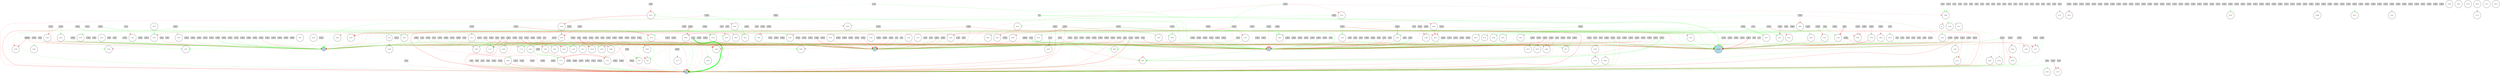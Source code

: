 digraph {
	node [fontsize=9 height=0.2 shape=circle width=0.2]
	x [fillcolor=lightgray shape=box style=filled]
	dx [fillcolor=lightgray shape=box style=filled]
	theta [fillcolor=lightgray shape=box style=filled]
	dtheta [fillcolor=lightgray shape=box style=filled]
	-5 [fillcolor=lightgray shape=box style=filled]
	-6 [fillcolor=lightgray shape=box style=filled]
	-7 [fillcolor=lightgray shape=box style=filled]
	-8 [fillcolor=lightgray shape=box style=filled]
	-9 [fillcolor=lightgray shape=box style=filled]
	-10 [fillcolor=lightgray shape=box style=filled]
	-11 [fillcolor=lightgray shape=box style=filled]
	-12 [fillcolor=lightgray shape=box style=filled]
	-13 [fillcolor=lightgray shape=box style=filled]
	-14 [fillcolor=lightgray shape=box style=filled]
	-15 [fillcolor=lightgray shape=box style=filled]
	-16 [fillcolor=lightgray shape=box style=filled]
	-17 [fillcolor=lightgray shape=box style=filled]
	-18 [fillcolor=lightgray shape=box style=filled]
	-19 [fillcolor=lightgray shape=box style=filled]
	-20 [fillcolor=lightgray shape=box style=filled]
	-21 [fillcolor=lightgray shape=box style=filled]
	-22 [fillcolor=lightgray shape=box style=filled]
	-23 [fillcolor=lightgray shape=box style=filled]
	-24 [fillcolor=lightgray shape=box style=filled]
	-25 [fillcolor=lightgray shape=box style=filled]
	-26 [fillcolor=lightgray shape=box style=filled]
	-27 [fillcolor=lightgray shape=box style=filled]
	-28 [fillcolor=lightgray shape=box style=filled]
	-29 [fillcolor=lightgray shape=box style=filled]
	-30 [fillcolor=lightgray shape=box style=filled]
	-31 [fillcolor=lightgray shape=box style=filled]
	-32 [fillcolor=lightgray shape=box style=filled]
	-33 [fillcolor=lightgray shape=box style=filled]
	-34 [fillcolor=lightgray shape=box style=filled]
	-35 [fillcolor=lightgray shape=box style=filled]
	-36 [fillcolor=lightgray shape=box style=filled]
	-37 [fillcolor=lightgray shape=box style=filled]
	-38 [fillcolor=lightgray shape=box style=filled]
	-39 [fillcolor=lightgray shape=box style=filled]
	-40 [fillcolor=lightgray shape=box style=filled]
	-41 [fillcolor=lightgray shape=box style=filled]
	-42 [fillcolor=lightgray shape=box style=filled]
	-43 [fillcolor=lightgray shape=box style=filled]
	-44 [fillcolor=lightgray shape=box style=filled]
	-45 [fillcolor=lightgray shape=box style=filled]
	-46 [fillcolor=lightgray shape=box style=filled]
	-47 [fillcolor=lightgray shape=box style=filled]
	-48 [fillcolor=lightgray shape=box style=filled]
	-49 [fillcolor=lightgray shape=box style=filled]
	-50 [fillcolor=lightgray shape=box style=filled]
	-51 [fillcolor=lightgray shape=box style=filled]
	-52 [fillcolor=lightgray shape=box style=filled]
	-53 [fillcolor=lightgray shape=box style=filled]
	-54 [fillcolor=lightgray shape=box style=filled]
	-55 [fillcolor=lightgray shape=box style=filled]
	-56 [fillcolor=lightgray shape=box style=filled]
	-57 [fillcolor=lightgray shape=box style=filled]
	-58 [fillcolor=lightgray shape=box style=filled]
	-59 [fillcolor=lightgray shape=box style=filled]
	-60 [fillcolor=lightgray shape=box style=filled]
	-61 [fillcolor=lightgray shape=box style=filled]
	-62 [fillcolor=lightgray shape=box style=filled]
	-63 [fillcolor=lightgray shape=box style=filled]
	-64 [fillcolor=lightgray shape=box style=filled]
	-65 [fillcolor=lightgray shape=box style=filled]
	-66 [fillcolor=lightgray shape=box style=filled]
	-67 [fillcolor=lightgray shape=box style=filled]
	-68 [fillcolor=lightgray shape=box style=filled]
	-69 [fillcolor=lightgray shape=box style=filled]
	-70 [fillcolor=lightgray shape=box style=filled]
	-71 [fillcolor=lightgray shape=box style=filled]
	-72 [fillcolor=lightgray shape=box style=filled]
	-73 [fillcolor=lightgray shape=box style=filled]
	-74 [fillcolor=lightgray shape=box style=filled]
	-75 [fillcolor=lightgray shape=box style=filled]
	-76 [fillcolor=lightgray shape=box style=filled]
	-77 [fillcolor=lightgray shape=box style=filled]
	-78 [fillcolor=lightgray shape=box style=filled]
	-79 [fillcolor=lightgray shape=box style=filled]
	-80 [fillcolor=lightgray shape=box style=filled]
	-81 [fillcolor=lightgray shape=box style=filled]
	-82 [fillcolor=lightgray shape=box style=filled]
	-83 [fillcolor=lightgray shape=box style=filled]
	-84 [fillcolor=lightgray shape=box style=filled]
	-85 [fillcolor=lightgray shape=box style=filled]
	-86 [fillcolor=lightgray shape=box style=filled]
	-87 [fillcolor=lightgray shape=box style=filled]
	-88 [fillcolor=lightgray shape=box style=filled]
	-89 [fillcolor=lightgray shape=box style=filled]
	-90 [fillcolor=lightgray shape=box style=filled]
	-91 [fillcolor=lightgray shape=box style=filled]
	-92 [fillcolor=lightgray shape=box style=filled]
	-93 [fillcolor=lightgray shape=box style=filled]
	-94 [fillcolor=lightgray shape=box style=filled]
	-95 [fillcolor=lightgray shape=box style=filled]
	-96 [fillcolor=lightgray shape=box style=filled]
	-97 [fillcolor=lightgray shape=box style=filled]
	-98 [fillcolor=lightgray shape=box style=filled]
	-99 [fillcolor=lightgray shape=box style=filled]
	-100 [fillcolor=lightgray shape=box style=filled]
	-101 [fillcolor=lightgray shape=box style=filled]
	-102 [fillcolor=lightgray shape=box style=filled]
	-103 [fillcolor=lightgray shape=box style=filled]
	-104 [fillcolor=lightgray shape=box style=filled]
	-105 [fillcolor=lightgray shape=box style=filled]
	-106 [fillcolor=lightgray shape=box style=filled]
	-107 [fillcolor=lightgray shape=box style=filled]
	-108 [fillcolor=lightgray shape=box style=filled]
	-109 [fillcolor=lightgray shape=box style=filled]
	-110 [fillcolor=lightgray shape=box style=filled]
	-111 [fillcolor=lightgray shape=box style=filled]
	-112 [fillcolor=lightgray shape=box style=filled]
	-113 [fillcolor=lightgray shape=box style=filled]
	-114 [fillcolor=lightgray shape=box style=filled]
	-115 [fillcolor=lightgray shape=box style=filled]
	-116 [fillcolor=lightgray shape=box style=filled]
	-117 [fillcolor=lightgray shape=box style=filled]
	-118 [fillcolor=lightgray shape=box style=filled]
	-119 [fillcolor=lightgray shape=box style=filled]
	-120 [fillcolor=lightgray shape=box style=filled]
	-121 [fillcolor=lightgray shape=box style=filled]
	-122 [fillcolor=lightgray shape=box style=filled]
	-123 [fillcolor=lightgray shape=box style=filled]
	-124 [fillcolor=lightgray shape=box style=filled]
	-125 [fillcolor=lightgray shape=box style=filled]
	-126 [fillcolor=lightgray shape=box style=filled]
	-127 [fillcolor=lightgray shape=box style=filled]
	-128 [fillcolor=lightgray shape=box style=filled]
	-129 [fillcolor=lightgray shape=box style=filled]
	-130 [fillcolor=lightgray shape=box style=filled]
	-131 [fillcolor=lightgray shape=box style=filled]
	-132 [fillcolor=lightgray shape=box style=filled]
	-133 [fillcolor=lightgray shape=box style=filled]
	-134 [fillcolor=lightgray shape=box style=filled]
	-135 [fillcolor=lightgray shape=box style=filled]
	-136 [fillcolor=lightgray shape=box style=filled]
	-137 [fillcolor=lightgray shape=box style=filled]
	-138 [fillcolor=lightgray shape=box style=filled]
	-139 [fillcolor=lightgray shape=box style=filled]
	-140 [fillcolor=lightgray shape=box style=filled]
	-141 [fillcolor=lightgray shape=box style=filled]
	-142 [fillcolor=lightgray shape=box style=filled]
	-143 [fillcolor=lightgray shape=box style=filled]
	-144 [fillcolor=lightgray shape=box style=filled]
	-145 [fillcolor=lightgray shape=box style=filled]
	-146 [fillcolor=lightgray shape=box style=filled]
	-147 [fillcolor=lightgray shape=box style=filled]
	-148 [fillcolor=lightgray shape=box style=filled]
	-149 [fillcolor=lightgray shape=box style=filled]
	-150 [fillcolor=lightgray shape=box style=filled]
	-151 [fillcolor=lightgray shape=box style=filled]
	-152 [fillcolor=lightgray shape=box style=filled]
	-153 [fillcolor=lightgray shape=box style=filled]
	-154 [fillcolor=lightgray shape=box style=filled]
	-155 [fillcolor=lightgray shape=box style=filled]
	-156 [fillcolor=lightgray shape=box style=filled]
	-157 [fillcolor=lightgray shape=box style=filled]
	-158 [fillcolor=lightgray shape=box style=filled]
	-159 [fillcolor=lightgray shape=box style=filled]
	-160 [fillcolor=lightgray shape=box style=filled]
	-161 [fillcolor=lightgray shape=box style=filled]
	-162 [fillcolor=lightgray shape=box style=filled]
	-163 [fillcolor=lightgray shape=box style=filled]
	-164 [fillcolor=lightgray shape=box style=filled]
	-165 [fillcolor=lightgray shape=box style=filled]
	-166 [fillcolor=lightgray shape=box style=filled]
	-167 [fillcolor=lightgray shape=box style=filled]
	-168 [fillcolor=lightgray shape=box style=filled]
	-169 [fillcolor=lightgray shape=box style=filled]
	-170 [fillcolor=lightgray shape=box style=filled]
	-171 [fillcolor=lightgray shape=box style=filled]
	-172 [fillcolor=lightgray shape=box style=filled]
	-173 [fillcolor=lightgray shape=box style=filled]
	-174 [fillcolor=lightgray shape=box style=filled]
	-175 [fillcolor=lightgray shape=box style=filled]
	-176 [fillcolor=lightgray shape=box style=filled]
	-177 [fillcolor=lightgray shape=box style=filled]
	-178 [fillcolor=lightgray shape=box style=filled]
	-179 [fillcolor=lightgray shape=box style=filled]
	-180 [fillcolor=lightgray shape=box style=filled]
	-181 [fillcolor=lightgray shape=box style=filled]
	-182 [fillcolor=lightgray shape=box style=filled]
	-183 [fillcolor=lightgray shape=box style=filled]
	-184 [fillcolor=lightgray shape=box style=filled]
	-185 [fillcolor=lightgray shape=box style=filled]
	-186 [fillcolor=lightgray shape=box style=filled]
	-187 [fillcolor=lightgray shape=box style=filled]
	-188 [fillcolor=lightgray shape=box style=filled]
	-189 [fillcolor=lightgray shape=box style=filled]
	-190 [fillcolor=lightgray shape=box style=filled]
	-191 [fillcolor=lightgray shape=box style=filled]
	-192 [fillcolor=lightgray shape=box style=filled]
	-193 [fillcolor=lightgray shape=box style=filled]
	-194 [fillcolor=lightgray shape=box style=filled]
	-195 [fillcolor=lightgray shape=box style=filled]
	-196 [fillcolor=lightgray shape=box style=filled]
	-197 [fillcolor=lightgray shape=box style=filled]
	-198 [fillcolor=lightgray shape=box style=filled]
	-199 [fillcolor=lightgray shape=box style=filled]
	-200 [fillcolor=lightgray shape=box style=filled]
	-201 [fillcolor=lightgray shape=box style=filled]
	-202 [fillcolor=lightgray shape=box style=filled]
	-203 [fillcolor=lightgray shape=box style=filled]
	-204 [fillcolor=lightgray shape=box style=filled]
	-205 [fillcolor=lightgray shape=box style=filled]
	-206 [fillcolor=lightgray shape=box style=filled]
	-207 [fillcolor=lightgray shape=box style=filled]
	-208 [fillcolor=lightgray shape=box style=filled]
	-209 [fillcolor=lightgray shape=box style=filled]
	-210 [fillcolor=lightgray shape=box style=filled]
	-211 [fillcolor=lightgray shape=box style=filled]
	-212 [fillcolor=lightgray shape=box style=filled]
	-213 [fillcolor=lightgray shape=box style=filled]
	-214 [fillcolor=lightgray shape=box style=filled]
	-215 [fillcolor=lightgray shape=box style=filled]
	-216 [fillcolor=lightgray shape=box style=filled]
	-217 [fillcolor=lightgray shape=box style=filled]
	-218 [fillcolor=lightgray shape=box style=filled]
	-219 [fillcolor=lightgray shape=box style=filled]
	-220 [fillcolor=lightgray shape=box style=filled]
	-221 [fillcolor=lightgray shape=box style=filled]
	-222 [fillcolor=lightgray shape=box style=filled]
	-223 [fillcolor=lightgray shape=box style=filled]
	-224 [fillcolor=lightgray shape=box style=filled]
	-225 [fillcolor=lightgray shape=box style=filled]
	-226 [fillcolor=lightgray shape=box style=filled]
	-227 [fillcolor=lightgray shape=box style=filled]
	-228 [fillcolor=lightgray shape=box style=filled]
	-229 [fillcolor=lightgray shape=box style=filled]
	-230 [fillcolor=lightgray shape=box style=filled]
	-231 [fillcolor=lightgray shape=box style=filled]
	-232 [fillcolor=lightgray shape=box style=filled]
	-233 [fillcolor=lightgray shape=box style=filled]
	-234 [fillcolor=lightgray shape=box style=filled]
	-235 [fillcolor=lightgray shape=box style=filled]
	-236 [fillcolor=lightgray shape=box style=filled]
	-237 [fillcolor=lightgray shape=box style=filled]
	-238 [fillcolor=lightgray shape=box style=filled]
	-239 [fillcolor=lightgray shape=box style=filled]
	-240 [fillcolor=lightgray shape=box style=filled]
	-241 [fillcolor=lightgray shape=box style=filled]
	-242 [fillcolor=lightgray shape=box style=filled]
	-243 [fillcolor=lightgray shape=box style=filled]
	-244 [fillcolor=lightgray shape=box style=filled]
	-245 [fillcolor=lightgray shape=box style=filled]
	-246 [fillcolor=lightgray shape=box style=filled]
	-247 [fillcolor=lightgray shape=box style=filled]
	-248 [fillcolor=lightgray shape=box style=filled]
	-249 [fillcolor=lightgray shape=box style=filled]
	-250 [fillcolor=lightgray shape=box style=filled]
	-251 [fillcolor=lightgray shape=box style=filled]
	-252 [fillcolor=lightgray shape=box style=filled]
	-253 [fillcolor=lightgray shape=box style=filled]
	-254 [fillcolor=lightgray shape=box style=filled]
	-255 [fillcolor=lightgray shape=box style=filled]
	-256 [fillcolor=lightgray shape=box style=filled]
	-257 [fillcolor=lightgray shape=box style=filled]
	-258 [fillcolor=lightgray shape=box style=filled]
	-259 [fillcolor=lightgray shape=box style=filled]
	-260 [fillcolor=lightgray shape=box style=filled]
	-261 [fillcolor=lightgray shape=box style=filled]
	-262 [fillcolor=lightgray shape=box style=filled]
	-263 [fillcolor=lightgray shape=box style=filled]
	-264 [fillcolor=lightgray shape=box style=filled]
	-265 [fillcolor=lightgray shape=box style=filled]
	-266 [fillcolor=lightgray shape=box style=filled]
	-267 [fillcolor=lightgray shape=box style=filled]
	-268 [fillcolor=lightgray shape=box style=filled]
	-269 [fillcolor=lightgray shape=box style=filled]
	-270 [fillcolor=lightgray shape=box style=filled]
	-271 [fillcolor=lightgray shape=box style=filled]
	-272 [fillcolor=lightgray shape=box style=filled]
	-273 [fillcolor=lightgray shape=box style=filled]
	-274 [fillcolor=lightgray shape=box style=filled]
	-275 [fillcolor=lightgray shape=box style=filled]
	-276 [fillcolor=lightgray shape=box style=filled]
	-277 [fillcolor=lightgray shape=box style=filled]
	-278 [fillcolor=lightgray shape=box style=filled]
	-279 [fillcolor=lightgray shape=box style=filled]
	-280 [fillcolor=lightgray shape=box style=filled]
	-281 [fillcolor=lightgray shape=box style=filled]
	-282 [fillcolor=lightgray shape=box style=filled]
	-283 [fillcolor=lightgray shape=box style=filled]
	-284 [fillcolor=lightgray shape=box style=filled]
	-285 [fillcolor=lightgray shape=box style=filled]
	-286 [fillcolor=lightgray shape=box style=filled]
	-287 [fillcolor=lightgray shape=box style=filled]
	-288 [fillcolor=lightgray shape=box style=filled]
	-289 [fillcolor=lightgray shape=box style=filled]
	-290 [fillcolor=lightgray shape=box style=filled]
	-291 [fillcolor=lightgray shape=box style=filled]
	-292 [fillcolor=lightgray shape=box style=filled]
	-293 [fillcolor=lightgray shape=box style=filled]
	-294 [fillcolor=lightgray shape=box style=filled]
	-295 [fillcolor=lightgray shape=box style=filled]
	-296 [fillcolor=lightgray shape=box style=filled]
	-297 [fillcolor=lightgray shape=box style=filled]
	-298 [fillcolor=lightgray shape=box style=filled]
	-299 [fillcolor=lightgray shape=box style=filled]
	-300 [fillcolor=lightgray shape=box style=filled]
	-301 [fillcolor=lightgray shape=box style=filled]
	-302 [fillcolor=lightgray shape=box style=filled]
	-303 [fillcolor=lightgray shape=box style=filled]
	-304 [fillcolor=lightgray shape=box style=filled]
	-305 [fillcolor=lightgray shape=box style=filled]
	-306 [fillcolor=lightgray shape=box style=filled]
	-307 [fillcolor=lightgray shape=box style=filled]
	-308 [fillcolor=lightgray shape=box style=filled]
	-309 [fillcolor=lightgray shape=box style=filled]
	-310 [fillcolor=lightgray shape=box style=filled]
	-311 [fillcolor=lightgray shape=box style=filled]
	-312 [fillcolor=lightgray shape=box style=filled]
	-313 [fillcolor=lightgray shape=box style=filled]
	-314 [fillcolor=lightgray shape=box style=filled]
	-315 [fillcolor=lightgray shape=box style=filled]
	-316 [fillcolor=lightgray shape=box style=filled]
	-317 [fillcolor=lightgray shape=box style=filled]
	-318 [fillcolor=lightgray shape=box style=filled]
	-319 [fillcolor=lightgray shape=box style=filled]
	-320 [fillcolor=lightgray shape=box style=filled]
	-321 [fillcolor=lightgray shape=box style=filled]
	-322 [fillcolor=lightgray shape=box style=filled]
	-323 [fillcolor=lightgray shape=box style=filled]
	-324 [fillcolor=lightgray shape=box style=filled]
	-325 [fillcolor=lightgray shape=box style=filled]
	-326 [fillcolor=lightgray shape=box style=filled]
	-327 [fillcolor=lightgray shape=box style=filled]
	-328 [fillcolor=lightgray shape=box style=filled]
	-329 [fillcolor=lightgray shape=box style=filled]
	-330 [fillcolor=lightgray shape=box style=filled]
	-331 [fillcolor=lightgray shape=box style=filled]
	-332 [fillcolor=lightgray shape=box style=filled]
	-333 [fillcolor=lightgray shape=box style=filled]
	-334 [fillcolor=lightgray shape=box style=filled]
	-335 [fillcolor=lightgray shape=box style=filled]
	-336 [fillcolor=lightgray shape=box style=filled]
	-337 [fillcolor=lightgray shape=box style=filled]
	-338 [fillcolor=lightgray shape=box style=filled]
	-339 [fillcolor=lightgray shape=box style=filled]
	-340 [fillcolor=lightgray shape=box style=filled]
	-341 [fillcolor=lightgray shape=box style=filled]
	-342 [fillcolor=lightgray shape=box style=filled]
	-343 [fillcolor=lightgray shape=box style=filled]
	-344 [fillcolor=lightgray shape=box style=filled]
	-345 [fillcolor=lightgray shape=box style=filled]
	-346 [fillcolor=lightgray shape=box style=filled]
	-347 [fillcolor=lightgray shape=box style=filled]
	-348 [fillcolor=lightgray shape=box style=filled]
	-349 [fillcolor=lightgray shape=box style=filled]
	-350 [fillcolor=lightgray shape=box style=filled]
	-351 [fillcolor=lightgray shape=box style=filled]
	-352 [fillcolor=lightgray shape=box style=filled]
	-353 [fillcolor=lightgray shape=box style=filled]
	-354 [fillcolor=lightgray shape=box style=filled]
	-355 [fillcolor=lightgray shape=box style=filled]
	-356 [fillcolor=lightgray shape=box style=filled]
	-357 [fillcolor=lightgray shape=box style=filled]
	-358 [fillcolor=lightgray shape=box style=filled]
	-359 [fillcolor=lightgray shape=box style=filled]
	-360 [fillcolor=lightgray shape=box style=filled]
	-361 [fillcolor=lightgray shape=box style=filled]
	-362 [fillcolor=lightgray shape=box style=filled]
	-363 [fillcolor=lightgray shape=box style=filled]
	-364 [fillcolor=lightgray shape=box style=filled]
	control [fillcolor=lightblue style=filled]
	1 [fillcolor=lightblue style=filled]
	2 [fillcolor=lightblue style=filled]
	3 [fillcolor=lightblue style=filled]
	4 [fillcolor=lightblue style=filled]
	6145 [fillcolor=white style=filled]
	19976 [fillcolor=white style=filled]
	21000 [fillcolor=white style=filled]
	27660 [fillcolor=white style=filled]
	15377 [fillcolor=white style=filled]
	12821 [fillcolor=white style=filled]
	18461 [fillcolor=white style=filled]
	14367 [fillcolor=white style=filled]
	22048 [fillcolor=white style=filled]
	23074 [fillcolor=white style=filled]
	24610 [fillcolor=white style=filled]
	20517 [fillcolor=white style=filled]
	12843 [fillcolor=white style=filled]
	18475 [fillcolor=white style=filled]
	25644 [fillcolor=white style=filled]
	26161 [fillcolor=white style=filled]
	22066 [fillcolor=white style=filled]
	53 [fillcolor=white style=filled]
	10806 [fillcolor=white style=filled]
	25666 [fillcolor=white style=filled]
	21575 [fillcolor=white style=filled]
	15948 [fillcolor=white style=filled]
	10829 [fillcolor=white style=filled]
	19534 [fillcolor=white style=filled]
	25169 [fillcolor=white style=filled]
	22616 [fillcolor=white style=filled]
	28763 [fillcolor=white style=filled]
	9308 [fillcolor=white style=filled]
	12382 [fillcolor=white style=filled]
	13408 [fillcolor=white style=filled]
	11882 [fillcolor=white style=filled]
	27754 [fillcolor=white style=filled]
	14957 [fillcolor=white style=filled]
	28788 [fillcolor=white style=filled]
	19065 [fillcolor=white style=filled]
	25220 [fillcolor=white style=filled]
	27800 [fillcolor=white style=filled]
	21657 [fillcolor=white style=filled]
	28825 [fillcolor=white style=filled]
	20638 [fillcolor=white style=filled]
	28320 [fillcolor=white style=filled]
	27298 [fillcolor=white style=filled]
	22188 [fillcolor=white style=filled]
	11437 [fillcolor=white style=filled]
	21676 [fillcolor=white style=filled]
	13494 [fillcolor=white style=filled]
	23741 [fillcolor=white style=filled]
	25798 [fillcolor=white style=filled]
	17612 [fillcolor=white style=filled]
	24780 [fillcolor=white style=filled]
	28891 [fillcolor=white style=filled]
	25820 [fillcolor=white style=filled]
	25309 [fillcolor=white style=filled]
	23263 [fillcolor=white style=filled]
	16611 [fillcolor=white style=filled]
	29933 [fillcolor=white style=filled]
	28400 [fillcolor=white style=filled]
	23796 [fillcolor=white style=filled]
	15605 [fillcolor=white style=filled]
	16631 [fillcolor=white style=filled]
	15097 [fillcolor=white style=filled]
	27900 [fillcolor=white style=filled]
	25341 [fillcolor=white style=filled]
	18174 [fillcolor=white style=filled]
	24322 [fillcolor=white style=filled]
	8969 [fillcolor=white style=filled]
	3347 [fillcolor=white style=filled]
	27928 [fillcolor=white style=filled]
	23321 [fillcolor=white style=filled]
	26395 [fillcolor=white style=filled]
	24863 [fillcolor=white style=filled]
	23332 [fillcolor=white style=filled]
	26407 [fillcolor=white style=filled]
	25385 [fillcolor=white style=filled]
	18219 [fillcolor=white style=filled]
	29995 [fillcolor=white style=filled]
	12081 [fillcolor=white style=filled]
	20794 [fillcolor=white style=filled]
	17725 [fillcolor=white style=filled]
	18752 [fillcolor=white style=filled]
	21315 [fillcolor=white style=filled]
	22343 [fillcolor=white style=filled]
	21833 [fillcolor=white style=filled]
	11595 [fillcolor=white style=filled]
	30030 [fillcolor=white style=filled]
	30543 [fillcolor=white style=filled]
	10581 [fillcolor=white style=filled]
	16213 [fillcolor=white style=filled]
	29525 [fillcolor=white style=filled]
	26968 [fillcolor=white style=filled]
	20326 [fillcolor=white style=filled]
	23911 [fillcolor=white style=filled]
	28158 [fillcolor=white style=filled]
	8044 [fillcolor=white style=filled]
	13680 [fillcolor=white style=filled]
	29042 [fillcolor=white style=filled]
	14707 [fillcolor=white style=filled]
	21369 [fillcolor=white style=filled]
	24443 [fillcolor=white style=filled]
	22399 [fillcolor=white style=filled]
	22913 [fillcolor=white style=filled]
	2437 [fillcolor=white style=filled]
	10632 [fillcolor=white style=filled]
	30604 [fillcolor=white style=filled]
	21397 [fillcolor=white style=filled]
	30203 [fillcolor=white style=filled]
	27035 [fillcolor=white style=filled]
	8100 [fillcolor=white style=filled]
	26020 [fillcolor=white style=filled]
	16294 [fillcolor=white style=filled]
	27557 [fillcolor=white style=filled]
	23464 [fillcolor=white style=filled]
	18860 [fillcolor=white style=filled]
	23985 [fillcolor=white style=filled]
	23476 [fillcolor=white style=filled]
	25015 [fillcolor=white style=filled]
	19397 [fillcolor=white style=filled]
	19914 [fillcolor=white style=filled]
	27596 [fillcolor=white style=filled]
	13270 [fillcolor=white style=filled]
	17879 [fillcolor=white style=filled]
	18400 [fillcolor=white style=filled]
	24546 [fillcolor=white style=filled]
	28653 [fillcolor=white style=filled]
	17907 [fillcolor=white style=filled]
	20469 [fillcolor=white style=filled]
	26102 [fillcolor=white style=filled]
	12281 [fillcolor=white style=filled]
	10746 [fillcolor=white style=filled]
	14843 [fillcolor=white style=filled]
	8702 [fillcolor=white style=filled]
	-263 -> 2 [color=green penwidth=0.33324542460874973 style=solid]
	-10 -> 3 [color=green penwidth=5.526359912038162 style=solid]
	-60 -> control [color=red penwidth=0.17758119139523812 style=solid]
	-139 -> 3 [color=red penwidth=0.6519234627578026 style=solid]
	-128 -> 4 [color=green penwidth=0.8441590522806887 style=solid]
	-49 -> control [color=red penwidth=0.16666659452699034 style=solid]
	-31 -> 1 [color=green penwidth=0.24169545773060291 style=solid]
	-233 -> 2 [color=red penwidth=0.11977563453494029 style=solid]
	x -> control [color=green penwidth=1.0414608096108855 style=solid]
	-313 -> control [color=green penwidth=0.6047509831221479 style=solid]
	-260 -> 3 [color=green penwidth=0.7423066865325928 style=solid]
	-329 -> 4 [color=green penwidth=0.20873395592125454 style=solid]
	-99 -> 2 [color=red penwidth=0.7798978515924778 style=solid]
	-53 -> 4 [color=red penwidth=0.1409574618880729 style=solid]
	-274 -> 3 [color=red penwidth=0.14076936273714463 style=solid]
	-327 -> 4 [color=green penwidth=0.3609421747255047 style=solid]
	-221 -> 3 [color=red penwidth=0.7290404819764312 style=solid]
	-9 -> control [color=green penwidth=0.1405201569493278 style=solid]
	-249 -> 1 [color=green penwidth=0.17076631815332066 style=solid]
	-190 -> control [color=red penwidth=0.6889643211013267 style=solid]
	-295 -> 2 [color=red penwidth=0.1683206756004553 style=solid]
	-324 -> 2 [color=green penwidth=0.4874030413690964 style=solid]
	-184 -> 2 [color=green penwidth=0.3252887254335508 style=solid]
	-344 -> 4 [color=green penwidth=0.11696781328409468 style=solid]
	-248 -> 1 [color=green penwidth=0.6406245349349192 style=solid]
	-119 -> control [color=red penwidth=0.8212491505719086 style=solid]
	-112 -> 4 [color=red penwidth=0.13549385574806883 style=solid]
	-106 -> 3 [color=red penwidth=0.3968753896091487 style=solid]
	-358 -> 3 [color=green penwidth=0.15559783013531214 style=solid]
	-193 -> 2 [color=green penwidth=0.1390085668059472 style=solid]
	-45 -> control [color=green penwidth=0.2962645033572599 style=solid]
	-168 -> control [color=green penwidth=0.24050874696052996 style=solid]
	-62 -> 4 [color=red penwidth=0.2876640773089459 style=solid]
	-176 -> 3 [color=green penwidth=0.2786982257629149 style=solid]
	-17 -> 4 [color=red penwidth=0.2975371258225175 style=solid]
	-135 -> control [color=green penwidth=0.5308761809416034 style=solid]
	-23 -> 1 [color=red penwidth=0.1881430775283496 style=solid]
	-353 -> 1 [color=red penwidth=0.20823243541835612 style=solid]
	-292 -> 3 [color=red penwidth=0.18565437661286843 style=solid]
	-117 -> 1 [color=green penwidth=0.14867542625172386 style=solid]
	-76 -> 1 [color=red penwidth=0.3700717206283244 style=solid]
	-195 -> 3 [color=red penwidth=0.4003112408595214 style=solid]
	-89 -> 2 [color=green penwidth=0.33171769636442994 style=solid]
	-55 -> 2 [color=green penwidth=0.16678244153490823 style=solid]
	-210 -> 3 [color=red penwidth=0.23539984140240874 style=solid]
	-17 -> control [color=green penwidth=0.2535011626660543 style=solid]
	-120 -> 3 [color=green penwidth=0.5776826361967091 style=solid]
	-6 -> 4 [color=green penwidth=0.6340944766958234 style=solid]
	-181 -> control [color=green penwidth=0.37610428616302005 style=solid]
	-282 -> 4 [color=green penwidth=0.43580382827261066 style=solid]
	-114 -> control [color=red penwidth=0.6271595677640387 style=solid]
	dtheta -> 1 [color=red penwidth=0.6712696616361493 style=solid]
	-314 -> control [color=red penwidth=0.16702099800163356 style=solid]
	-258 -> 4 [color=green penwidth=0.8233869788281863 style=solid]
	-7 -> control [color=red penwidth=0.5141201974106149 style=solid]
	-197 -> 2 [color=green penwidth=1.2711824832247394 style=solid]
	-243 -> 3 [color=red penwidth=0.860388408797283 style=solid]
	-172 -> 1 [color=green penwidth=0.7140764017737719 style=solid]
	-122 -> 2 [color=red penwidth=0.15958611740853448 style=solid]
	-252 -> 1 [color=green penwidth=0.1602848607466853 style=solid]
	-272 -> 1 [color=red penwidth=0.11683242975176288 style=solid]
	-239 -> 4 [color=green penwidth=0.20004789671976364 style=solid]
	-113 -> 3 [color=red penwidth=0.7094981651005579 style=solid]
	-222 -> 2 [color=red penwidth=0.9343981994188534 style=solid]
	-188 -> 1 [color=green penwidth=0.37571840216262165 style=solid]
	-307 -> 2 [color=green penwidth=0.4364076037415294 style=solid]
	-233 -> control [color=green penwidth=0.216870392195615 style=solid]
	-63 -> 2 [color=green penwidth=0.3507204713857547 style=solid]
	-130 -> 3 [color=red penwidth=0.33651116362359945 style=solid]
	-314 -> 2 [color=red penwidth=0.49772520819890487 style=solid]
	-340 -> 1 [color=red penwidth=0.11534645587940728 style=solid]
	dx -> control [color=green penwidth=0.12607185386093572 style=solid]
	-160 -> 2 [color=red penwidth=0.15379100750510646 style=solid]
	-234 -> 2 [color=red penwidth=0.3908791581513035 style=solid]
	-27 -> 2 [color=red penwidth=0.23892394144980802 style=solid]
	-208 -> 4 [color=green penwidth=0.19665601667853383 style=solid]
	-309 -> 1 [color=green penwidth=0.6074426180062843 style=solid]
	-345 -> 3 [color=green penwidth=0.2657935872692715 style=solid]
	-10 -> 2 [color=red penwidth=0.1681769436308121 style=solid]
	-128 -> control [color=green penwidth=0.17034611646538436 style=solid]
	-54 -> 2 [color=green penwidth=0.5619199207770286 style=solid]
	-95 -> 3 [color=red penwidth=0.5395974944999284 style=solid]
	-346 -> control [color=green penwidth=0.11456720576834961 style=solid]
	-144 -> 3 [color=red penwidth=0.12695130595100174 style=solid]
	-212 -> 1 [color=green penwidth=0.4419256048961906 style=solid]
	-153 -> 1 [color=red penwidth=0.20021293114652322 style=solid]
	-351 -> 3 [color=red penwidth=0.7980433721600058 style=solid]
	-308 -> 2 [color=green penwidth=0.30134174265990044 style=solid]
	-55 -> control [color=green penwidth=0.33513706635464635 style=solid]
	-68 -> 1 [color=green penwidth=0.143399874233467 style=solid]
	-209 -> 4 [color=green penwidth=0.34848804470349937 style=solid]
	-150 -> 1 [color=red penwidth=0.5390483612581922 style=solid]
	-253 -> 2 [color=red penwidth=0.5557276548776655 style=solid]
	-294 -> 1 [color=green penwidth=0.17411301165394125 style=solid]
	-111 -> 2 [color=green penwidth=0.42141915345121117 style=solid]
	-235 -> 2 [color=green penwidth=0.5770813983566484 style=solid]
	-149 -> 2 [color=green penwidth=0.15293832257997433 style=solid]
	-194 -> control [color=green penwidth=0.1532729152723798 style=solid]
	-108 -> 2 [color=red penwidth=0.28290193271030706 style=solid]
	-104 -> 2 [color=green penwidth=0.7495857588515565 style=solid]
	-225 -> 2 [color=red penwidth=0.31844600037447857 style=solid]
	-40 -> control [color=green penwidth=0.20118542864789882 style=solid]
	-331 -> 4 [color=green penwidth=0.22110896065463947 style=solid]
	-154 -> 1 [color=green penwidth=0.39124489304927734 style=solid]
	-76 -> 4 [color=red penwidth=0.9273305146838087 style=solid]
	-205 -> control [color=red penwidth=0.40084860269924794 style=solid]
	-47 -> 1 [color=green penwidth=0.3171829987948849 style=solid]
	-41 -> 4 [color=green penwidth=0.6447709669444828 style=solid]
	-83 -> 1 [color=red penwidth=0.5791447013401512 style=solid]
	-206 -> 2 [color=green penwidth=0.26088634496693924 style=solid]
	-242 -> 1 [color=red penwidth=0.20395555344170901 style=solid]
	-131 -> 4 [color=red penwidth=0.32449659579013634 style=solid]
	-69 -> 3 [color=green penwidth=0.5984961813071612 style=solid]
	-57 -> control [color=green penwidth=0.14490527215732488 style=solid]
	-323 -> 2 [color=red penwidth=0.3342625881850234 style=solid]
	-333 -> 2 [color=red penwidth=0.3761336633531691 style=solid]
	-191 -> 1 [color=green penwidth=0.3772240195139611 style=solid]
	-218 -> control [color=red penwidth=0.17930129303908374 style=solid]
	-286 -> 4 [color=red penwidth=0.44748627769280147 style=solid]
	-224 -> control [color=green penwidth=0.21664977997559337 style=solid]
	-164 -> 2 [color=green penwidth=0.3577697607111415 style=solid]
	-316 -> 3 [color=green penwidth=0.3238531711684617 style=solid]
	-257 -> 3 [color=green penwidth=0.34832349637418436 style=solid]
	-125 -> 3 [color=red penwidth=0.6189669130247609 style=solid]
	x -> 1 [color=green penwidth=0.11561709179072152 style=solid]
	-341 -> 1 [color=green penwidth=0.18350489253125607 style=solid]
	-158 -> 3 [color=red penwidth=0.15375625129593296 style=solid]
	-280 -> 4 [color=red penwidth=0.10493176031720655 style=solid]
	-11 -> 3 [color=red penwidth=0.3768943619918548 style=solid]
	-202 -> control [color=green penwidth=0.12657831537121364 style=solid]
	-5 -> 4 [color=red penwidth=0.6569022254980957 style=solid]
	-294 -> 2 [color=red penwidth=0.3112095647372175 style=solid]
	-282 -> 3 [color=red penwidth=0.9071452717193492 style=solid]
	-348 -> 2 [color=red penwidth=0.13581002950005164 style=solid]
	-193 -> 3 [color=green penwidth=0.16980241396181617 style=solid]
	-80 -> 1 [color=red penwidth=0.4420996150597739 style=solid]
	-134 -> 1 [color=red penwidth=0.2904596467700279 style=solid]
	-307 -> 4 [color=red penwidth=0.7228563644941705 style=solid]
	-52 -> 3 [color=red penwidth=0.6300809857222686 style=solid]
	-241 -> 3 [color=red penwidth=0.231797976548418 style=solid]
	-201 -> 1 [color=red penwidth=0.1178900479575705 style=solid]
	-177 -> 4 [color=green penwidth=0.14747918567096985 style=solid]
	-283 -> control [color=red penwidth=1.0680185480424285 style=solid]
	-327 -> 2 [color=green penwidth=0.16648053827656817 style=solid]
	-99 -> 3 [color=red penwidth=0.42319317376279864 style=solid]
	-184 -> 3 [color=red penwidth=0.37726648526620565 style=solid]
	-28 -> 4 [color=red penwidth=0.18735450978107762 style=solid]
	-120 -> control [color=red penwidth=0.3255479656299974 style=solid]
	-88 -> 3 [color=red penwidth=0.2877453919900008 style=solid]
	-155 -> 2 [color=red penwidth=0.26189136052898176 style=solid]
	-98 -> 3 [color=green penwidth=0.4154113282140043 style=solid]
	-8 -> 4 [color=red penwidth=0.1815053799366222 style=solid]
	-75 -> 2 [color=green penwidth=0.31913344407546457 style=solid]
	-228 -> control [color=green penwidth=0.5208730372372595 style=solid]
	-134 -> 4 [color=red penwidth=0.4026734785621564 style=solid]
	-276 -> 4 [color=red penwidth=0.8571817466456438 style=solid]
	-253 -> 4 [color=red penwidth=0.5977771495885107 style=solid]
	-57 -> 3 [color=green penwidth=0.2270634432448468 style=solid]
	-241 -> control [color=red penwidth=0.3726362781323851 style=solid]
	-284 -> control [color=green penwidth=0.5267270200658383 style=solid]
	-254 -> 2 [color=green penwidth=0.5170439927013082 style=solid]
	-208 -> control [color=green penwidth=0.10939229677569252 style=solid]
	-228 -> 2 [color=green penwidth=0.4180837984657829 style=solid]
	-170 -> 3 [color=red penwidth=0.7792576461920743 style=solid]
	-117 -> control [color=green penwidth=0.15579408750878604 style=solid]
	-20 -> 2 [color=green penwidth=0.3658606726826765 style=solid]
	-118 -> 3 [color=green penwidth=0.5666599301166302 style=solid]
	-117 -> 4 [color=green penwidth=0.12281788288176648 style=solid]
	-347 -> 2 [color=green penwidth=0.17153949386066764 style=solid]
	-31 -> 3 [color=red penwidth=0.44028347686304947 style=solid]
	-86 -> 3 [color=green penwidth=0.2580046871842621 style=solid]
	-208 -> 1 [color=red penwidth=0.24239489052502394 style=solid]
	-210 -> 2 [color=green penwidth=0.8510475672493182 style=solid]
	-57 -> 1 [color=red penwidth=0.2825382738820561 style=solid]
	-141 -> 3 [color=green penwidth=0.19696300700283936 style=solid]
	-246 -> 4 [color=green penwidth=0.24683850583630187 style=solid]
	-245 -> 3 [color=green penwidth=0.3767768522386542 style=solid]
	-192 -> 4 [color=red penwidth=0.200259500384193 style=solid]
	-306 -> 3 [color=red penwidth=0.288646087883071 style=solid]
	-291 -> 4 [color=red penwidth=0.5348620612800649 style=solid]
	-199 -> 3 [color=green penwidth=0.4231939923450806 style=solid]
	-214 -> control [color=green penwidth=0.5167626279143116 style=solid]
	-167 -> 3 [color=red penwidth=0.1717594752508766 style=solid]
	-142 -> 4 [color=red penwidth=0.43976562054392 style=solid]
	-11 -> 4 [color=red penwidth=0.2886588534489578 style=solid]
	-58 -> 1 [color=red penwidth=0.4121606207955072 style=solid]
	-11 -> control [color=red penwidth=0.23758281458409933 style=solid]
	-256 -> 1 [color=red penwidth=0.1841489213433981 style=solid]
	-290 -> control [color=green penwidth=0.6704745201986728 style=solid]
	-301 -> 4 [color=red penwidth=0.46713095266873295 style=solid]
	-63 -> 1 [color=green penwidth=0.16088701832948132 style=solid]
	-214 -> 1 [color=red penwidth=0.4261522907642996 style=solid]
	-275 -> 1 [color=green penwidth=0.3119668066205177 style=solid]
	-354 -> control [color=red penwidth=0.45221201941496403 style=solid]
	-251 -> control [color=red penwidth=0.13016182548295963 style=solid]
	-24 -> control [color=green penwidth=0.10117105417517243 style=solid]
	-25 -> 2 [color=red penwidth=0.9139003668761232 style=solid]
	-181 -> 2 [color=red penwidth=0.4127651002946907 style=solid]
	-95 -> 2 [color=red penwidth=0.17278019281189957 style=solid]
	-127 -> 3 [color=green penwidth=0.5068232489565028 style=solid]
	-121 -> 1 [color=red penwidth=0.4135952081945611 style=solid]
	-288 -> 4 [color=red penwidth=0.4148521073370084 style=solid]
	-274 -> 1 [color=red penwidth=0.16959896093259938 style=solid]
	-289 -> 2 [color=green penwidth=0.5412943278157487 style=solid]
	-137 -> 1 [color=green penwidth=0.32014297403059566 style=solid]
	theta -> 2 [color=green penwidth=0.754489180538214 style=solid]
	-284 -> 3 [color=green penwidth=0.1427057824067412 style=solid]
	-181 -> 3 [color=red penwidth=0.5449529818318994 style=solid]
	-59 -> 2 [color=red penwidth=0.5141414516154661 style=solid]
	-230 -> 1 [color=green penwidth=0.10515100813552795 style=solid]
	-56 -> 4 [color=red penwidth=0.36320917016367127 style=solid]
	-101 -> 1 [color=green penwidth=0.12024597795875103 style=solid]
	-133 -> 2 [color=red penwidth=0.2327839244546942 style=solid]
	-299 -> 2 [color=green penwidth=0.23356211750326047 style=solid]
	-61 -> 4 [color=green penwidth=0.12378929164847963 style=solid]
	-186 -> control [color=red penwidth=0.5059631469176066 style=solid]
	-360 -> 1 [color=green penwidth=0.14494882358905734 style=solid]
	-174 -> 4 [color=green penwidth=0.4477398802564314 style=solid]
	-118 -> control [color=red penwidth=0.6612792163018719 style=solid]
	-198 -> 4 [color=red penwidth=1.121246411417793 style=solid]
	-227 -> 3 [color=green penwidth=0.24014779735178243 style=solid]
	-157 -> 1 [color=red penwidth=0.4319109075011274 style=solid]
	-102 -> 3 [color=green penwidth=0.3654153908450293 style=solid]
	-309 -> 3 [color=red penwidth=0.3956314378475485 style=solid]
	-38 -> 1 [color=red penwidth=0.10209393076251963 style=solid]
	-139 -> control [color=red penwidth=0.18217588767338339 style=solid]
	-324 -> 4 [color=red penwidth=0.2996423140015876 style=solid]
	-264 -> control [color=red penwidth=0.31054995328805296 style=solid]
	-290 -> 1 [color=green penwidth=0.414065357996353 style=solid]
	-225 -> 4 [color=green penwidth=0.36946543763380224 style=solid]
	-168 -> 2 [color=green penwidth=0.4809333831931746 style=solid]
	-62 -> control [color=green penwidth=0.671285251351855 style=solid]
	-139 -> 2 [color=green penwidth=0.34309100241926044 style=solid]
	-94 -> 2 [color=green penwidth=1.2799098571263938 style=solid]
	-162 -> 2 [color=green penwidth=0.18837301209102175 style=solid]
	-90 -> control [color=green penwidth=0.10131237343268773 style=solid]
	-258 -> 3 [color=green penwidth=0.31995191241685333 style=solid]
	-146 -> 2 [color=red penwidth=0.16762860279977843 style=solid]
	-202 -> 1 [color=green penwidth=0.15462612076302262 style=solid]
	-56 -> control [color=green penwidth=0.18684623890296467 style=solid]
	-351 -> 4 [color=red penwidth=0.3861766913364698 style=solid]
	-32 -> 4 [color=red penwidth=0.17226325585733626 style=solid]
	-307 -> 1 [color=green penwidth=0.32416787571523403 style=solid]
	-312 -> control [color=green penwidth=0.3473953509484081 style=solid]
	-121 -> 4 [color=green penwidth=0.23031069731395878 style=solid]
	-257 -> 1 [color=red penwidth=0.3087592386985464 style=solid]
	-247 -> 2 [color=red penwidth=0.17377969636041907 style=solid]
	-293 -> 4 [color=green penwidth=0.2303954305572595 style=solid]
	-325 -> control [color=red penwidth=0.29501151715074975 style=solid]
	-129 -> 1 [color=red penwidth=0.11932952130769313 style=solid]
	-114 -> 3 [color=red penwidth=1.1090141173150816 style=solid]
	-77 -> 4 [color=green penwidth=0.4560402412898825 style=solid]
	-57 -> 2 [color=red penwidth=0.10023707781303512 style=solid]
	-103 -> control [color=green penwidth=0.4346672905387371 style=solid]
	-8 -> 1 [color=red penwidth=0.8923837719144488 style=solid]
	-237 -> 3 [color=green penwidth=0.3169136569446568 style=solid]
	-211 -> 4 [color=green penwidth=0.668793899732039 style=solid]
	-21 -> control [color=red penwidth=0.10030451871801828 style=solid]
	-179 -> 2 [color=green penwidth=0.3656162610438959 style=solid]
	-110 -> 2 [color=red penwidth=0.2129904150666835 style=solid]
	-75 -> 3 [color=red penwidth=0.4003427387563441 style=solid]
	-90 -> 1 [color=green penwidth=0.3870120234898724 style=solid]
	-346 -> 4 [color=green penwidth=0.12879155739735926 style=solid]
	-298 -> 1 [color=green penwidth=0.8096069014295081 style=solid]
	-320 -> 1 [color=green penwidth=0.2543738262756041 style=solid]
	-133 -> 1 [color=green penwidth=0.380748435555638 style=solid]
	-270 -> 4 [color=red penwidth=0.4248225986051579 style=solid]
	-189 -> 1 [color=green penwidth=0.4719710911198788 style=solid]
	-113 -> 1 [color=green penwidth=0.5913197559047925 style=solid]
	-162 -> 1 [color=red penwidth=0.203484394264496 style=solid]
	-186 -> 3 [color=green penwidth=0.3310638957185025 style=solid]
	-325 -> 2 [color=red penwidth=0.3480889178109895 style=solid]
	-210 -> 1 [color=green penwidth=0.3406195890017112 style=solid]
	-213 -> 2 [color=red penwidth=0.20486651275822276 style=solid]
	-36 -> 2 [color=green penwidth=0.44219339004552227 style=solid]
	-231 -> 1 [color=red penwidth=0.15778406662918815 style=solid]
	-238 -> 1 [color=green penwidth=0.26476119799387743 style=solid]
	-313 -> 3 [color=green penwidth=0.2462261677761513 style=solid]
	-123 -> control [color=green penwidth=0.49164279156759894 style=solid]
	-143 -> 3 [color=red penwidth=0.32573284516204964 style=solid]
	-266 -> 2 [color=red penwidth=0.49424892453811164 style=solid]
	-180 -> 1 [color=red penwidth=0.20630258725046338 style=solid]
	-103 -> 2 [color=red penwidth=0.10103150972470261 style=solid]
	-162 -> 3 [color=green penwidth=0.44353203019908793 style=solid]
	-297 -> 3 [color=red penwidth=0.6697517978066941 style=solid]
	-220 -> 3 [color=red penwidth=0.21918078071187097 style=solid]
	-184 -> 1 [color=green penwidth=0.1118603858991703 style=solid]
	-254 -> control [color=green penwidth=0.15490408476818396 style=solid]
	-315 -> 3 [color=red penwidth=0.34590674099082763 style=solid]
	-210 -> control [color=green penwidth=0.6215062192416716 style=solid]
	-278 -> 2 [color=red penwidth=0.18903981642168166 style=solid]
	-49 -> 4 [color=red penwidth=0.10335722819685414 style=solid]
	-169 -> 2 [color=red penwidth=0.29834989384708577 style=solid]
	-18 -> 4 [color=green penwidth=0.7038927953614517 style=solid]
	-310 -> 4 [color=green penwidth=0.5399787342230706 style=solid]
	-84 -> 4 [color=red penwidth=0.5148991816223525 style=solid]
	-51 -> 2 [color=red penwidth=0.6962775423574417 style=solid]
	-141 -> 1 [color=green penwidth=0.5248825842294712 style=solid]
	-195 -> 4 [color=green penwidth=0.29757806528540165 style=solid]
	-128 -> 1 [color=red penwidth=0.24048156278151647 style=solid]
	-347 -> 3 [color=green penwidth=0.30582203833064425 style=solid]
	-299 -> control [color=green penwidth=0.3980110651887562 style=solid]
	-118 -> 1 [color=red penwidth=0.2843423960228213 style=solid]
	-213 -> 4 [color=green penwidth=0.45685003510026334 style=solid]
	-103 -> 1 [color=red penwidth=0.21105617377966923 style=solid]
	-108 -> control [color=green penwidth=0.4024070262854934 style=solid]
	-223 -> 1 [color=red penwidth=0.19143714605881862 style=solid]
	-344 -> 2 [color=red penwidth=0.333251618447843 style=solid]
	-107 -> control [color=red penwidth=0.5011367154411823 style=solid]
	-230 -> 2 [color=green penwidth=0.21043610731122797 style=solid]
	-42 -> 4 [color=green penwidth=0.22955784570738566 style=solid]
	-190 -> 3 [color=green penwidth=0.444033625097322 style=solid]
	-148 -> 3 [color=green penwidth=0.45455503837810185 style=solid]
	-93 -> 1 [color=green penwidth=0.21858411280751655 style=solid]
	-84 -> control [color=green penwidth=0.5717520336683635 style=solid]
	x -> 2 [color=green penwidth=0.39015509936622983 style=solid]
	-196 -> 1 [color=red penwidth=0.6640226073699029 style=solid]
	-289 -> 1 [color=red penwidth=0.25574595738950834 style=solid]
	-322 -> 2 [color=green penwidth=0.21621729242462423 style=solid]
	-260 -> 1 [color=red penwidth=0.3601998573454742 style=solid]
	-170 -> 1 [color=green penwidth=0.28964455556381763 style=solid]
	-166 -> 3 [color=green penwidth=0.17439714264981893 style=solid]
	-337 -> 2 [color=green penwidth=0.11822170661596054 style=solid]
	-353 -> 3 [color=red penwidth=0.24271120821358402 style=solid]
	-288 -> control [color=red penwidth=0.5832427232657258 style=solid]
	-336 -> 1 [color=green penwidth=0.1081179913956995 style=solid]
	-255 -> 4 [color=red penwidth=0.28143705385149154 style=solid]
	-157 -> control [color=red penwidth=0.26682481960409077 style=solid]
	-114 -> 4 [color=green penwidth=0.3652096056894396 style=solid]
	-261 -> control [color=green penwidth=0.14371790387857228 style=solid]
	-256 -> control [color=green penwidth=0.5880615209520801 style=solid]
	-10 -> 4 [color=red penwidth=0.17535565652826812 style=solid]
	-311 -> 1 [color=red penwidth=0.3073619094185206 style=solid]
	-238 -> control [color=green penwidth=0.10077369216604366 style=solid]
	-106 -> 2 [color=red penwidth=0.49716178101652586 style=solid]
	-257 -> control [color=red penwidth=0.5849014395456419 style=solid]
	-78 -> 3 [color=red penwidth=0.23563426385035732 style=solid]
	-341 -> control [color=red penwidth=0.24477026527655552 style=solid]
	-65 -> 3 [color=red penwidth=0.42013312835548855 style=solid]
	-255 -> 2 [color=green penwidth=0.37864116213131593 style=solid]
	-131 -> 3 [color=green penwidth=0.23473207989785122 style=solid]
	-43 -> 3 [color=red penwidth=0.3329301147344299 style=solid]
	-297 -> 4 [color=green penwidth=0.2123380980666184 style=solid]
	-37 -> 2 [color=green penwidth=1.7542048210084102 style=solid]
	-30 -> 3 [color=green penwidth=0.11868525770828078 style=solid]
	-330 -> 2 [color=green penwidth=0.6368839073634935 style=solid]
	-21 -> 2 [color=green penwidth=0.24308111428270474 style=solid]
	-207 -> 3 [color=green penwidth=0.28525456300479113 style=solid]
	-65 -> 4 [color=red penwidth=0.8571703578970801 style=solid]
	-148 -> control [color=red penwidth=0.739479001746132 style=solid]
	-126 -> 4 [color=red penwidth=0.6555530020238339 style=solid]
	-12 -> control [color=green penwidth=0.7960178835978885 style=solid]
	-184 -> 4 [color=green penwidth=0.275716105261794 style=solid]
	-329 -> 2 [color=red penwidth=0.20749057871930865 style=solid]
	-13 -> 1 [color=green penwidth=0.7158732830912431 style=solid]
	-28 -> 2437 [color=green penwidth=0.14117897865172668 style=solid]
	-134 -> 2437 [color=red penwidth=0.35522570698459455 style=solid]
	-303 -> 1 [color=green penwidth=0.36086867565394 style=solid]
	-65 -> 3347 [color=green penwidth=0.7604540690103496 style=solid]
	-354 -> 4 [color=green penwidth=0.5962785489852359 style=solid]
	-236 -> 2 [color=red penwidth=0.2763536628766341 style=solid]
	6145 -> 1 [color=green penwidth=0.2959495294944058 style=solid]
	-278 -> 2437 [color=green penwidth=0.32716924020803606 style=solid]
	-126 -> 8044 [color=green penwidth=0.38771316640131537 style=solid]
	-313 -> 8100 [color=red penwidth=0.35730746213760045 style=solid]
	8100 -> 3 [color=red penwidth=0.35143773168005565 style=solid]
	8702 -> 2 [color=green penwidth=0.5831757854271664 style=solid]
	-134 -> 8969 [color=green penwidth=0.17885223630672203 style=solid]
	-57 -> 8100 [color=green penwidth=0.39304529421593004 style=solid]
	-21 -> 1 [color=red penwidth=0.36409567447589364 style=solid]
	9308 -> 4 [color=red penwidth=0.29267152152014075 style=solid]
	-110 -> 3347 [color=green penwidth=0.7387367439463864 style=solid]
	2 -> 8100 [color=green penwidth=0.5432202623609068 style=solid]
	-155 -> 10581 [color=green penwidth=0.34968667878864035 style=solid]
	-55 -> 10632 [color=green penwidth=0.16842302963367872 style=solid]
	10632 -> 2 [color=red penwidth=0.446942547087664 style=solid]
	10746 -> 2 [color=green penwidth=0.3074047081601804 style=solid]
	-34 -> 10806 [color=green penwidth=0.1678579082120828 style=solid]
	-25 -> 8100 [color=red penwidth=0.24061390846235764 style=solid]
	-343 -> 12081 [color=green penwidth=0.31709307902434897 style=solid]
	-119 -> 12281 [color=green penwidth=0.35303705159569476 style=solid]
	-54 -> 12821 [color=green penwidth=0.24002621676892352 style=solid]
	12821 -> 2 [color=green penwidth=0.670242330967768 style=solid]
	-317 -> control [color=red penwidth=0.33846228144261953 style=solid]
	-10 -> 13408 [color=red penwidth=0.5302522101551469 style=solid]
	-328 -> 9308 [color=red penwidth=0.3702843414530511 style=solid]
	-311 -> 13494 [color=red penwidth=0.2951483379024419 style=solid]
	13494 -> 1 [color=red penwidth=0.6550377842230827 style=solid]
	13680 -> control [color=red penwidth=0.31385008783998036 style=solid]
	13408 -> 11437 [color=green penwidth=0.7073341497702377 style=solid]
	-326 -> 14367 [color=green penwidth=0.17893239206950107 style=solid]
	-250 -> 13270 [color=green penwidth=0.3846091595120541 style=solid]
	-265 -> 14707 [color=red penwidth=0.14496456573558042 style=solid]
	-106 -> 14843 [color=red penwidth=0.3851780976662027 style=solid]
	14957 -> 1 [color=red penwidth=0.11541499182838769 style=solid]
	-252 -> 11595 [color=green penwidth=0.8877910331186365 style=solid]
	-277 -> 10806 [color=green penwidth=0.3069030688593394 style=solid]
	-109 -> 13680 [color=red penwidth=0.3151627851793626 style=solid]
	-358 -> 15377 [color=red penwidth=0.20279732646949572 style=solid]
	15377 -> 3 [color=red penwidth=0.22535921662033317 style=solid]
	-243 -> 10746 [color=green penwidth=0.5593540479965932 style=solid]
	15605 -> 4 [color=green penwidth=0.5487726388023716 style=solid]
	-37 -> 15948 [color=red penwidth=0.1813930369123436 style=solid]
	-256 -> 10632 [color=green penwidth=1.5762178000127098 style=solid]
	-178 -> 16611 [color=green penwidth=0.3699052987793159 style=solid]
	16611 -> 1 [color=red penwidth=0.13781731616570686 style=solid]
	-245 -> 14707 [color=green penwidth=0.4268129275055822 style=solid]
	-92 -> 12382 [color=green penwidth=0.4195276495652741 style=solid]
	-19 -> 17612 [color=red penwidth=0.11732300297908178 style=solid]
	-155 -> 17725 [color=green penwidth=0.37041215454051435 style=solid]
	-250 -> 11595 [color=red penwidth=0.16769985181239427 style=solid]
	-130 -> 15948 [color=red penwidth=0.12729767527242922 style=solid]
	17879 -> 4 [color=red penwidth=0.531708181189882 style=solid]
	-47 -> 17907 [color=red penwidth=0.25781579787321235 style=solid]
	17907 -> 1 [color=green penwidth=0.18980019879133297 style=solid]
	-160 -> 18219 [color=red penwidth=0.4100422660194394 style=solid]
	-301 -> 11595 [color=green penwidth=0.1356689284559635 style=solid]
	-162 -> 18400 [color=green penwidth=0.1734975266868885 style=solid]
	18400 -> 2 [color=red penwidth=0.14933505960680388 style=solid]
	-225 -> 18461 [color=green penwidth=0.250389374210788 style=solid]
	18461 -> 2 [color=red penwidth=0.2131192046282741 style=solid]
	-129 -> 12843 [color=green penwidth=0.17122524341431056 style=solid]
	-238 -> 18475 [color=green penwidth=1.2216342791463233 style=solid]
	-304 -> 1 [color=red penwidth=0.19999153380260268 style=solid]
	-85 -> 8044 [color=red penwidth=0.27234267763585107 style=solid]
	10806 -> 53 [color=red penwidth=0.22108175099298544 style=solid]
	-99 -> 19397 [color=green penwidth=0.46041863432486063 style=solid]
	-17 -> 2 [color=green penwidth=0.29820758881392573 style=solid]
	-321 -> 15097 [color=red penwidth=0.43554173509226424 style=solid]
	-284 -> 19534 [color=green penwidth=0.10945060099613195 style=solid]
	19534 -> 2 [color=red penwidth=0.1875399287700212 style=solid]
	-120 -> 11882 [color=red penwidth=0.5435373256104368 style=solid]
	-210 -> 13408 [color=green penwidth=0.19874058419782575 style=solid]
	-86 -> 20326 [color=green penwidth=0.32422454272889034 style=solid]
	-312 -> 16294 [color=red penwidth=0.20638992388706745 style=solid]
	-287 -> 20469 [color=green penwidth=0.2623666719850096 style=solid]
	10806 -> 20517 [color=green penwidth=0.33553190665416377 style=solid]
	12382 -> 20794 [color=red penwidth=0.3268401560461591 style=solid]
	-317 -> 8100 [color=green penwidth=1.1521082783519463 style=solid]
	-147 -> 13408 [color=red penwidth=0.2215565394464426 style=solid]
	-351 -> 21000 [color=red penwidth=0.42414706722308526 style=solid]
	-33 -> 3347 [color=red penwidth=0.19949119660169762 style=solid]
	-100 -> 16631 [color=red penwidth=0.15331227779466694 style=solid]
	16213 -> 15097 [color=green penwidth=0.4889062501629061 style=solid]
	21369 -> 4 [color=green penwidth=0.25475000803871584 style=solid]
	12821 -> 9308 [color=red penwidth=0.22492626505036367 style=solid]
	-236 -> 21397 [color=red penwidth=0.4539355375817815 style=solid]
	21397 -> 2 [color=green penwidth=0.35305071310812186 style=solid]
	-57 -> 21575 [color=red penwidth=0.7355275817066356 style=solid]
	21575 -> 3 [color=green penwidth=0.12835803817470295 style=solid]
	-361 -> 21657 [color=red penwidth=0.40730075712962766 style=solid]
	21657 -> control [color=green penwidth=0.6347343099342215 style=solid]
	-305 -> 21833 [color=red penwidth=0.4283759750186342 style=solid]
	21833 -> control [color=green penwidth=0.4457541471882611 style=solid]
	-74 -> 21315 [color=green penwidth=0.48833410905076424 style=solid]
	-297 -> 22048 [color=green penwidth=0.5370010530259566 style=solid]
	22048 -> 2 [color=red penwidth=0.49531419672945376 style=solid]
	-18 -> 8100 [color=red penwidth=0.48354810750199373 style=solid]
	-14 -> 14843 [color=green penwidth=0.9007256627990984 style=solid]
	10806 -> 22188 [color=green penwidth=0.23164773508100805 style=solid]
	-58 -> 12281 [color=green penwidth=0.5151429605630523 style=solid]
	-324 -> 10806 [color=red penwidth=0.23635432146300214 style=solid]
	-321 -> 22343 [color=green penwidth=0.37314363897122305 style=solid]
	22343 -> 4 [color=red penwidth=0.7073509818469771 style=solid]
	-134 -> 22399 [color=green penwidth=0.48562645427531637 style=solid]
	22399 -> 2437 [color=green penwidth=0.15120150440210478 style=solid]
	-316 -> 17612 [color=red penwidth=0.7703642201988354 style=solid]
	-361 -> 21315 [color=red penwidth=0.8528432916023752 style=solid]
	22616 -> 2 [color=green penwidth=0.17037127943521457 style=solid]
	-48 -> 21575 [color=green penwidth=0.29750659021787684 style=solid]
	-221 -> 8702 [color=green penwidth=0.4173472376372491 style=solid]
	-101 -> 15948 [color=green penwidth=0.7166274462475224 style=solid]
	22913 -> 1 [color=green penwidth=0.30706833636783204 style=solid]
	-135 -> 23074 [color=red penwidth=0.5499879501460814 style=solid]
	-113 -> 23263 [color=red penwidth=0.5363971331714195 style=solid]
	23263 -> 3 [color=green penwidth=0.35176649662752246 style=solid]
	-324 -> 23321 [color=red penwidth=0.3196438101615245 style=solid]
	theta -> 15948 [color=red penwidth=0.3213869668537097 style=solid]
	-162 -> 23332 [color=green penwidth=0.3090663903863652 style=solid]
	-66 -> 12821 [color=red penwidth=0.5752436861692767 style=solid]
	-158 -> 23464 [color=green penwidth=1.0206987364715683 style=solid]
	-95 -> 23476 [color=red penwidth=1.0919385589965827 style=solid]
	-214 -> 18400 [color=green penwidth=0.5464208482762763 style=solid]
	-341 -> 22616 [color=red penwidth=0.39114010295548696 style=solid]
	-97 -> 23741 [color=green penwidth=0.14535840397994043 style=solid]
	-356 -> 23796 [color=green penwidth=0.8120385801278703 style=solid]
	23796 -> control [color=red penwidth=1.1733412475811038 style=solid]
	-130 -> 23911 [color=green penwidth=0.598058032607198 style=solid]
	23911 -> 4 [color=green penwidth=0.1281130633426103 style=solid]
	-210 -> 23985 [color=red penwidth=0.28771002698937187 style=solid]
	23985 -> 4 [color=red penwidth=0.4856433779053033 style=solid]
	-101 -> 10829 [color=red penwidth=0.18705744343138453 style=solid]
	-181 -> 24322 [color=red penwidth=0.4430021286290804 style=solid]
	-77 -> 20638 [color=red penwidth=1.1976323514628326 style=solid]
	-226 -> 24443 [color=green penwidth=0.2777844228504279 style=solid]
	-236 -> 24546 [color=red penwidth=0.6274543710383115 style=solid]
	24546 -> 4 [color=red penwidth=0.2784363844092982 style=solid]
	-73 -> 24610 [color=red penwidth=0.1671239922325667 style=solid]
	24610 -> 4 [color=red penwidth=0.1502418405538684 style=solid]
	-23 -> 24780 [color=green penwidth=0.5745751330271435 style=solid]
	24780 -> 3 [color=green penwidth=0.27123226231698094 style=solid]
	-154 -> 22616 [color=red penwidth=0.3844480160497873 style=solid]
	-189 -> 24863 [color=red penwidth=0.34642088197508936 style=solid]
	24863 -> 22616 [color=red penwidth=0.5306562586016123 style=solid]
	-193 -> 19976 [color=red penwidth=0.23364367360271832 style=solid]
	-353 -> 21575 [color=red penwidth=0.19234335810572295 style=solid]
	-179 -> 25015 [color=red penwidth=0.4412189446643906 style=solid]
	16611 -> 19976 [color=green penwidth=0.527760254476579 style=solid]
	12821 -> 25169 [color=red penwidth=0.7147190011015618 style=solid]
	25169 -> 9308 [color=red penwidth=0.5755491079766971 style=solid]
	-165 -> 22343 [color=green penwidth=0.39649740654390575 style=solid]
	-101 -> 25220 [color=red penwidth=0.8024768432976673 style=solid]
	25220 -> 15948 [color=red penwidth=0.3913622888809348 style=solid]
	-46 -> 25309 [color=red penwidth=0.29582080381505754 style=solid]
	25309 -> 11437 [color=red penwidth=0.9183056223332474 style=solid]
	-177 -> 14843 [color=red penwidth=0.141584184326573 style=solid]
	-139 -> 25341 [color=green penwidth=0.20814791988976938 style=solid]
	53 -> 25385 [color=green penwidth=0.1909778600585721 style=solid]
	25385 -> control [color=green penwidth=0.13545125064156868 style=solid]
	-333 -> 14707 [color=red penwidth=0.6631316820393297 style=solid]
	25644 -> 4 [color=red penwidth=0.13475238863358543 style=solid]
	-200 -> 25798 [color=red penwidth=0.19730377875291466 style=solid]
	25820 -> control [color=red penwidth=0.10872703765676967 style=solid]
	-301 -> 18860 [color=red penwidth=0.19292293146486506 style=solid]
	-130 -> 26020 [color=red penwidth=0.2515439740460528 style=solid]
	26020 -> 23911 [color=green penwidth=0.21636309405474524 style=solid]
	-30 -> 25644 [color=green penwidth=0.3425406100661753 style=solid]
	-305 -> 26102 [color=red penwidth=0.1438921880674946 style=solid]
	-218 -> 26161 [color=green penwidth=0.3081114889764121 style=solid]
	-261 -> 8969 [color=green penwidth=0.33338779022259313 style=solid]
	-243 -> 18461 [color=green penwidth=0.17814666817136596 style=solid]
	-90 -> 26395 [color=red penwidth=0.15494891299893515 style=solid]
	26395 -> 3 [color=green penwidth=0.5382691059531236 style=solid]
	-170 -> 26407 [color=green penwidth=0.5084490023857497 style=solid]
	26407 -> 1 [color=green penwidth=1.0570492345386957 style=solid]
	-13 -> 19397 [color=red penwidth=0.26693218438152944 style=solid]
	-222 -> 14843 [color=red penwidth=0.17437884643038198 style=solid]
	-46 -> 17725 [color=red penwidth=1.0847097082539674 style=solid]
	6145 -> 22066 [color=red penwidth=0.4844403577483467 style=solid]
	-294 -> 17725 [color=green penwidth=0.19730169555475957 style=solid]
	-288 -> 26968 [color=red penwidth=0.5633828629882048 style=solid]
	26968 -> 4 [color=red penwidth=0.14023899709171472 style=solid]
	-75 -> 27035 [color=red penwidth=0.9804909828331524 style=solid]
	26968 -> 15948 [color=red penwidth=0.24257887296862632 style=solid]
	-362 -> 3347 [color=green penwidth=0.6076023027431324 style=solid]
	-90 -> 27298 [color=red penwidth=1.2383790174036495 style=solid]
	27298 -> control [color=green penwidth=0.15999280153079448 style=solid]
	-228 -> 27557 [color=red penwidth=0.6444075734764763 style=solid]
	27557 -> control [color=red penwidth=0.3384032143458942 style=solid]
	13408 -> 8044 [color=green penwidth=0.22642174427588674 style=solid]
	-162 -> 27596 [color=green penwidth=0.1409684659881915 style=solid]
	-263 -> 25820 [color=red penwidth=0.2595124400314758 style=solid]
	-234 -> 27660 [color=red penwidth=0.6537249097159394 style=solid]
	27660 -> 2 [color=red penwidth=0.30801639345428333 style=solid]
	-211 -> 27754 [color=green penwidth=0.7399469616331672 style=solid]
	27754 -> 3 [color=red penwidth=0.21520109884273403 style=solid]
	-216 -> 27800 [color=red penwidth=0.3367963160539753 style=solid]
	27800 -> 4 [color=green penwidth=0.38558226985761124 style=solid]
	-165 -> 25220 [color=green penwidth=0.24679001291876887 style=solid]
	-20 -> 27900 [color=red penwidth=0.18486504664329984 style=solid]
	27900 -> 1 [color=red penwidth=0.12977592253596518 style=solid]
	-62 -> 27928 [color=green penwidth=0.8954731703877443 style=solid]
	27928 -> 2 [color=green penwidth=0.3900656801625514 style=solid]
	-262 -> 25820 [color=red penwidth=0.1176255115843201 style=solid]
	-75 -> 10581 [color=red penwidth=0.7287616953719039 style=solid]
	-189 -> 28158 [color=green penwidth=0.2560679321621592 style=solid]
	28158 -> 3 [color=red penwidth=0.4178681330700019 style=solid]
	dtheta -> 25798 [color=red penwidth=0.728832592226385 style=solid]
	-8 -> 23476 [color=green penwidth=0.6067878085165634 style=solid]
	28320 -> 1 [color=green penwidth=0.3217023839612172 style=solid]
	-293 -> 28400 [color=red penwidth=0.15493363024842494 style=solid]
	28400 -> 3 [color=red penwidth=0.14148769853708426 style=solid]
	-334 -> 27660 [color=green penwidth=0.15604011636977166 style=solid]
	-117 -> 27596 [color=red penwidth=0.22383200638246295 style=solid]
	-348 -> 18461 [color=green penwidth=0.44247210177398133 style=solid]
	-200 -> 26102 [color=green penwidth=0.8369315810625827 style=solid]
	-203 -> 24610 [color=green penwidth=0.1270342128331211 style=solid]
	-168 -> 28653 [color=green penwidth=0.21127160942792048 style=solid]
	28653 -> control [color=red penwidth=0.544329892649375 style=solid]
	-147 -> 28763 [color=green penwidth=0.10330262157194056 style=solid]
	28763 -> 1 [color=green penwidth=0.7352269466428712 style=solid]
	-88 -> 28788 [color=green penwidth=0.4020734135813475 style=solid]
	28788 -> 2 [color=red penwidth=0.2227949352143385 style=solid]
	x -> 28400 [color=green penwidth=0.10296504604756729 style=solid]
	-238 -> 28825 [color=green penwidth=0.24269686794664877 style=solid]
	28825 -> 2 [color=red penwidth=0.4572839266404185 style=solid]
	28400 -> 24546 [color=green penwidth=0.3449468671107674 style=solid]
	-233 -> 28891 [color=green penwidth=0.2453300702891584 style=solid]
	28891 -> 4 [color=green penwidth=0.29091125181195776 style=solid]
	-62 -> 27298 [color=green penwidth=0.5882984900646004 style=solid]
	29042 -> 18174 [color=red penwidth=0.14469977330316788 style=solid]
	-282 -> 26968 [color=red penwidth=0.6049133543568084 style=solid]
	-183 -> 27035 [color=red penwidth=0.7169906799335549 style=solid]
	-351 -> 27754 [color=red penwidth=0.20365721877307796 style=solid]
	26161 -> 28891 [color=green penwidth=0.2462522338803131 style=solid]
	-194 -> 29525 [color=green penwidth=0.7258547706411387 style=solid]
	29525 -> 4 [color=green penwidth=0.11118578416877758 style=solid]
	-218 -> 29933 [color=red penwidth=0.3969451163023533 style=solid]
	29933 -> control [color=green penwidth=0.30914891184669957 style=solid]
	25341 -> 23074 [color=green penwidth=0.18903882414716844 style=solid]
	-75 -> 29995 [color=green penwidth=0.21474520100556166 style=solid]
	29995 -> 3 [color=red penwidth=0.9874971877942694 style=solid]
	-181 -> 27900 [color=red penwidth=0.7482911592529345 style=solid]
	-345 -> 30030 [color=green penwidth=0.3967795903935927 style=solid]
	30030 -> 4 [color=red penwidth=0.6241348971040602 style=solid]
	-203 -> 23464 [color=green penwidth=0.15639355378547015 style=solid]
	-17 -> 12382 [color=green penwidth=0.11938142752337598 style=solid]
	-264 -> 25820 [color=red penwidth=0.3012616982967307 style=solid]
	-79 -> 30203 [color=green penwidth=0.2662537339451876 style=solid]
	30203 -> control [color=green penwidth=0.43922377674482904 style=solid]
	-208 -> 27800 [color=green penwidth=0.15527668754359908 style=solid]
	9308 -> 30543 [color=green penwidth=0.10320403418320932 style=solid]
	30543 -> 21575 [color=green penwidth=1.1256768060356714 style=solid]
	-74 -> 28825 [color=red penwidth=0.35545830499188813 style=solid]
	-290 -> 30604 [color=green penwidth=0.35752021620650365 style=solid]
	30604 -> 3 [color=green penwidth=0.13041452167402504 style=solid]
	-190 -> 22399 [color=red penwidth=0.11742128298291554 style=solid]
}
